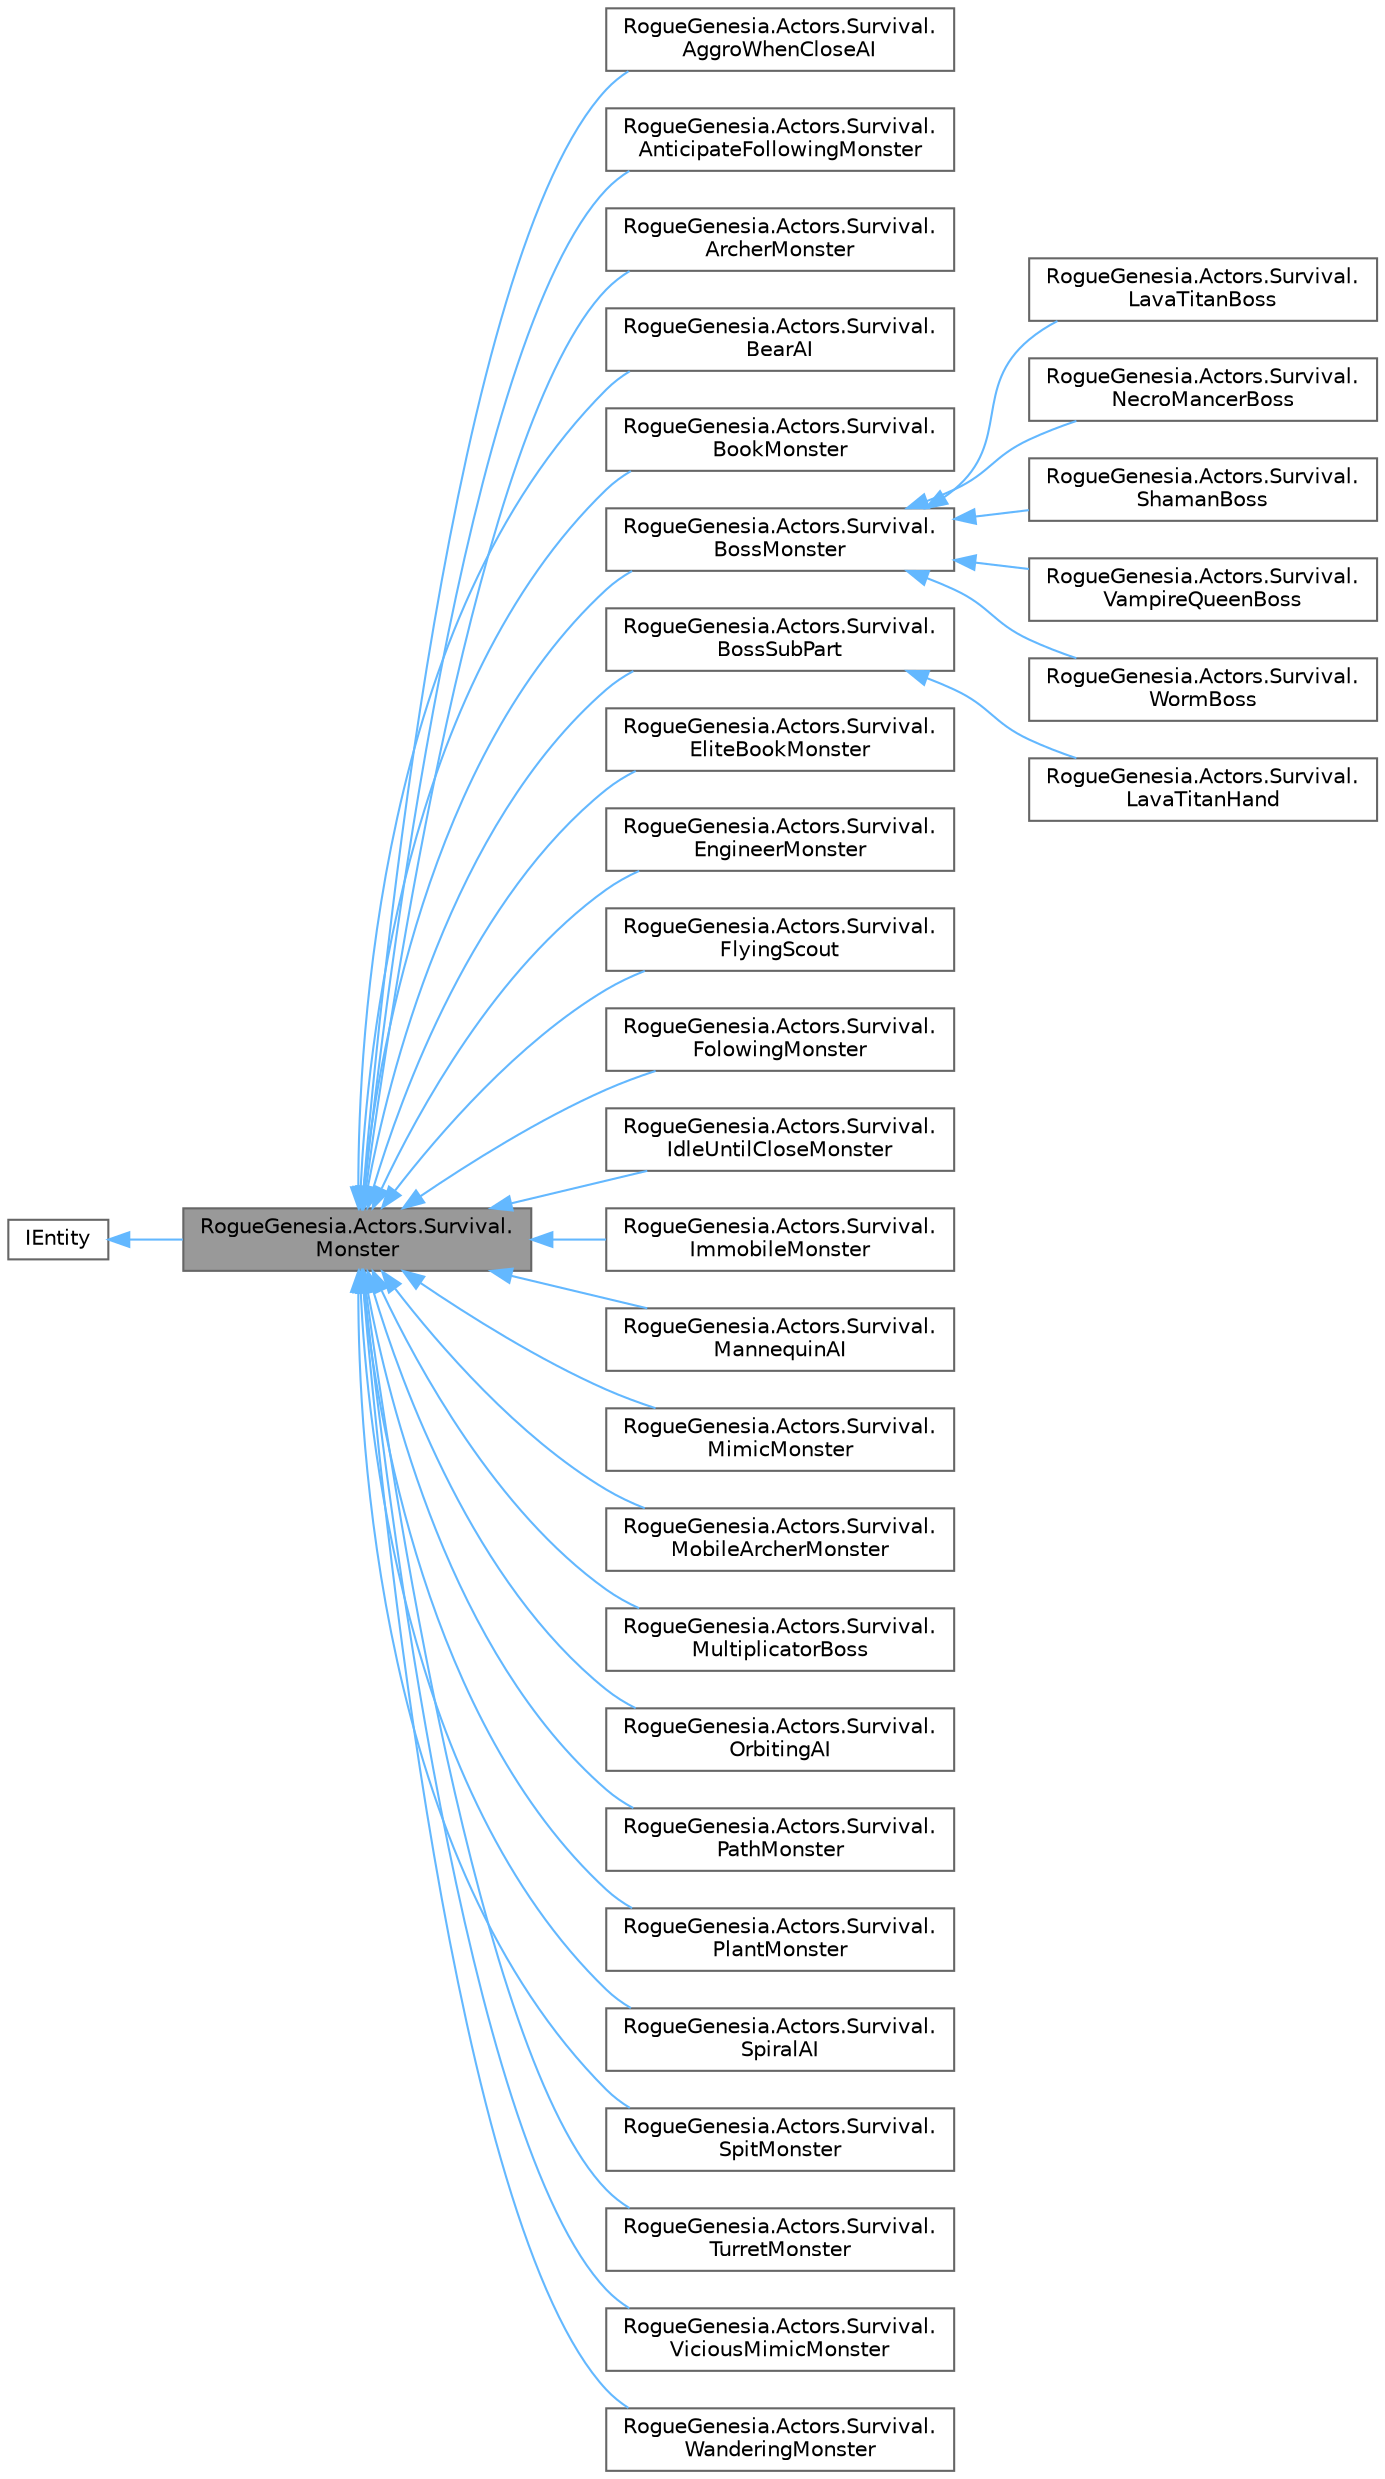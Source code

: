 digraph "RogueGenesia.Actors.Survival.Monster"
{
 // LATEX_PDF_SIZE
  bgcolor="transparent";
  edge [fontname=Helvetica,fontsize=10,labelfontname=Helvetica,labelfontsize=10];
  node [fontname=Helvetica,fontsize=10,shape=box,height=0.2,width=0.4];
  rankdir="LR";
  Node1 [label="RogueGenesia.Actors.Survival.\lMonster",height=0.2,width=0.4,color="gray40", fillcolor="grey60", style="filled", fontcolor="black",tooltip=" "];
  Node2 -> Node1 [dir="back",color="steelblue1",style="solid"];
  Node2 [label="IEntity",height=0.2,width=0.4,color="gray40", fillcolor="white", style="filled",URL="$interface_rogue_genesia_1_1_actors_1_1_survival_1_1_i_entity.html",tooltip=" "];
  Node1 -> Node3 [dir="back",color="steelblue1",style="solid"];
  Node3 [label="RogueGenesia.Actors.Survival.\lAggroWhenCloseAI",height=0.2,width=0.4,color="gray40", fillcolor="white", style="filled",URL="$class_rogue_genesia_1_1_actors_1_1_survival_1_1_aggro_when_close_a_i.html",tooltip=" "];
  Node1 -> Node4 [dir="back",color="steelblue1",style="solid"];
  Node4 [label="RogueGenesia.Actors.Survival.\lAnticipateFollowingMonster",height=0.2,width=0.4,color="gray40", fillcolor="white", style="filled",URL="$class_rogue_genesia_1_1_actors_1_1_survival_1_1_anticipate_following_monster.html",tooltip=" "];
  Node1 -> Node5 [dir="back",color="steelblue1",style="solid"];
  Node5 [label="RogueGenesia.Actors.Survival.\lArcherMonster",height=0.2,width=0.4,color="gray40", fillcolor="white", style="filled",URL="$class_rogue_genesia_1_1_actors_1_1_survival_1_1_archer_monster.html",tooltip=" "];
  Node1 -> Node6 [dir="back",color="steelblue1",style="solid"];
  Node6 [label="RogueGenesia.Actors.Survival.\lBearAI",height=0.2,width=0.4,color="gray40", fillcolor="white", style="filled",URL="$class_rogue_genesia_1_1_actors_1_1_survival_1_1_bear_a_i.html",tooltip=" "];
  Node1 -> Node7 [dir="back",color="steelblue1",style="solid"];
  Node7 [label="RogueGenesia.Actors.Survival.\lBookMonster",height=0.2,width=0.4,color="gray40", fillcolor="white", style="filled",URL="$class_rogue_genesia_1_1_actors_1_1_survival_1_1_book_monster.html",tooltip=" "];
  Node1 -> Node8 [dir="back",color="steelblue1",style="solid"];
  Node8 [label="RogueGenesia.Actors.Survival.\lBossMonster",height=0.2,width=0.4,color="gray40", fillcolor="white", style="filled",URL="$class_rogue_genesia_1_1_actors_1_1_survival_1_1_boss_monster.html",tooltip=" "];
  Node8 -> Node9 [dir="back",color="steelblue1",style="solid"];
  Node9 [label="RogueGenesia.Actors.Survival.\lLavaTitanBoss",height=0.2,width=0.4,color="gray40", fillcolor="white", style="filled",URL="$class_rogue_genesia_1_1_actors_1_1_survival_1_1_lava_titan_boss.html",tooltip=" "];
  Node8 -> Node10 [dir="back",color="steelblue1",style="solid"];
  Node10 [label="RogueGenesia.Actors.Survival.\lNecroMancerBoss",height=0.2,width=0.4,color="gray40", fillcolor="white", style="filled",URL="$class_rogue_genesia_1_1_actors_1_1_survival_1_1_necro_mancer_boss.html",tooltip=" "];
  Node8 -> Node11 [dir="back",color="steelblue1",style="solid"];
  Node11 [label="RogueGenesia.Actors.Survival.\lShamanBoss",height=0.2,width=0.4,color="gray40", fillcolor="white", style="filled",URL="$class_rogue_genesia_1_1_actors_1_1_survival_1_1_shaman_boss.html",tooltip=" "];
  Node8 -> Node12 [dir="back",color="steelblue1",style="solid"];
  Node12 [label="RogueGenesia.Actors.Survival.\lVampireQueenBoss",height=0.2,width=0.4,color="gray40", fillcolor="white", style="filled",URL="$class_rogue_genesia_1_1_actors_1_1_survival_1_1_vampire_queen_boss.html",tooltip=" "];
  Node8 -> Node13 [dir="back",color="steelblue1",style="solid"];
  Node13 [label="RogueGenesia.Actors.Survival.\lWormBoss",height=0.2,width=0.4,color="gray40", fillcolor="white", style="filled",URL="$class_rogue_genesia_1_1_actors_1_1_survival_1_1_worm_boss.html",tooltip=" "];
  Node1 -> Node14 [dir="back",color="steelblue1",style="solid"];
  Node14 [label="RogueGenesia.Actors.Survival.\lBossSubPart",height=0.2,width=0.4,color="gray40", fillcolor="white", style="filled",URL="$class_rogue_genesia_1_1_actors_1_1_survival_1_1_boss_sub_part.html",tooltip=" "];
  Node14 -> Node15 [dir="back",color="steelblue1",style="solid"];
  Node15 [label="RogueGenesia.Actors.Survival.\lLavaTitanHand",height=0.2,width=0.4,color="gray40", fillcolor="white", style="filled",URL="$class_rogue_genesia_1_1_actors_1_1_survival_1_1_lava_titan_hand.html",tooltip=" "];
  Node1 -> Node16 [dir="back",color="steelblue1",style="solid"];
  Node16 [label="RogueGenesia.Actors.Survival.\lEliteBookMonster",height=0.2,width=0.4,color="gray40", fillcolor="white", style="filled",URL="$class_rogue_genesia_1_1_actors_1_1_survival_1_1_elite_book_monster.html",tooltip=" "];
  Node1 -> Node17 [dir="back",color="steelblue1",style="solid"];
  Node17 [label="RogueGenesia.Actors.Survival.\lEngineerMonster",height=0.2,width=0.4,color="gray40", fillcolor="white", style="filled",URL="$class_rogue_genesia_1_1_actors_1_1_survival_1_1_engineer_monster.html",tooltip=" "];
  Node1 -> Node18 [dir="back",color="steelblue1",style="solid"];
  Node18 [label="RogueGenesia.Actors.Survival.\lFlyingScout",height=0.2,width=0.4,color="gray40", fillcolor="white", style="filled",URL="$class_rogue_genesia_1_1_actors_1_1_survival_1_1_flying_scout.html",tooltip=" "];
  Node1 -> Node19 [dir="back",color="steelblue1",style="solid"];
  Node19 [label="RogueGenesia.Actors.Survival.\lFolowingMonster",height=0.2,width=0.4,color="gray40", fillcolor="white", style="filled",URL="$class_rogue_genesia_1_1_actors_1_1_survival_1_1_folowing_monster.html",tooltip=" "];
  Node1 -> Node20 [dir="back",color="steelblue1",style="solid"];
  Node20 [label="RogueGenesia.Actors.Survival.\lIdleUntilCloseMonster",height=0.2,width=0.4,color="gray40", fillcolor="white", style="filled",URL="$class_rogue_genesia_1_1_actors_1_1_survival_1_1_idle_until_close_monster.html",tooltip=" "];
  Node1 -> Node21 [dir="back",color="steelblue1",style="solid"];
  Node21 [label="RogueGenesia.Actors.Survival.\lImmobileMonster",height=0.2,width=0.4,color="gray40", fillcolor="white", style="filled",URL="$class_rogue_genesia_1_1_actors_1_1_survival_1_1_immobile_monster.html",tooltip=" "];
  Node1 -> Node22 [dir="back",color="steelblue1",style="solid"];
  Node22 [label="RogueGenesia.Actors.Survival.\lMannequinAI",height=0.2,width=0.4,color="gray40", fillcolor="white", style="filled",URL="$class_rogue_genesia_1_1_actors_1_1_survival_1_1_mannequin_a_i.html",tooltip=" "];
  Node1 -> Node23 [dir="back",color="steelblue1",style="solid"];
  Node23 [label="RogueGenesia.Actors.Survival.\lMimicMonster",height=0.2,width=0.4,color="gray40", fillcolor="white", style="filled",URL="$class_rogue_genesia_1_1_actors_1_1_survival_1_1_mimic_monster.html",tooltip=" "];
  Node1 -> Node24 [dir="back",color="steelblue1",style="solid"];
  Node24 [label="RogueGenesia.Actors.Survival.\lMobileArcherMonster",height=0.2,width=0.4,color="gray40", fillcolor="white", style="filled",URL="$class_rogue_genesia_1_1_actors_1_1_survival_1_1_mobile_archer_monster.html",tooltip=" "];
  Node1 -> Node25 [dir="back",color="steelblue1",style="solid"];
  Node25 [label="RogueGenesia.Actors.Survival.\lMultiplicatorBoss",height=0.2,width=0.4,color="gray40", fillcolor="white", style="filled",URL="$class_rogue_genesia_1_1_actors_1_1_survival_1_1_multiplicator_boss.html",tooltip=" "];
  Node1 -> Node26 [dir="back",color="steelblue1",style="solid"];
  Node26 [label="RogueGenesia.Actors.Survival.\lOrbitingAI",height=0.2,width=0.4,color="gray40", fillcolor="white", style="filled",URL="$class_rogue_genesia_1_1_actors_1_1_survival_1_1_orbiting_a_i.html",tooltip=" "];
  Node1 -> Node27 [dir="back",color="steelblue1",style="solid"];
  Node27 [label="RogueGenesia.Actors.Survival.\lPathMonster",height=0.2,width=0.4,color="gray40", fillcolor="white", style="filled",URL="$class_rogue_genesia_1_1_actors_1_1_survival_1_1_path_monster.html",tooltip=" "];
  Node1 -> Node28 [dir="back",color="steelblue1",style="solid"];
  Node28 [label="RogueGenesia.Actors.Survival.\lPlantMonster",height=0.2,width=0.4,color="gray40", fillcolor="white", style="filled",URL="$class_rogue_genesia_1_1_actors_1_1_survival_1_1_plant_monster.html",tooltip=" "];
  Node1 -> Node29 [dir="back",color="steelblue1",style="solid"];
  Node29 [label="RogueGenesia.Actors.Survival.\lSpiralAI",height=0.2,width=0.4,color="gray40", fillcolor="white", style="filled",URL="$class_rogue_genesia_1_1_actors_1_1_survival_1_1_spiral_a_i.html",tooltip=" "];
  Node1 -> Node30 [dir="back",color="steelblue1",style="solid"];
  Node30 [label="RogueGenesia.Actors.Survival.\lSpitMonster",height=0.2,width=0.4,color="gray40", fillcolor="white", style="filled",URL="$class_rogue_genesia_1_1_actors_1_1_survival_1_1_spit_monster.html",tooltip=" "];
  Node1 -> Node31 [dir="back",color="steelblue1",style="solid"];
  Node31 [label="RogueGenesia.Actors.Survival.\lTurretMonster",height=0.2,width=0.4,color="gray40", fillcolor="white", style="filled",URL="$class_rogue_genesia_1_1_actors_1_1_survival_1_1_turret_monster.html",tooltip=" "];
  Node1 -> Node32 [dir="back",color="steelblue1",style="solid"];
  Node32 [label="RogueGenesia.Actors.Survival.\lViciousMimicMonster",height=0.2,width=0.4,color="gray40", fillcolor="white", style="filled",URL="$class_rogue_genesia_1_1_actors_1_1_survival_1_1_vicious_mimic_monster.html",tooltip=" "];
  Node1 -> Node33 [dir="back",color="steelblue1",style="solid"];
  Node33 [label="RogueGenesia.Actors.Survival.\lWanderingMonster",height=0.2,width=0.4,color="gray40", fillcolor="white", style="filled",URL="$class_rogue_genesia_1_1_actors_1_1_survival_1_1_wandering_monster.html",tooltip=" "];
}
